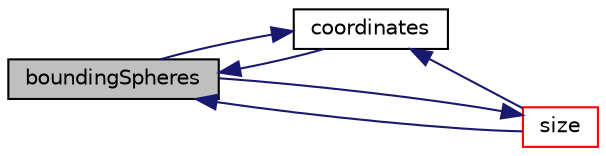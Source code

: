 digraph "boundingSpheres"
{
  bgcolor="transparent";
  edge [fontname="Helvetica",fontsize="10",labelfontname="Helvetica",labelfontsize="10"];
  node [fontname="Helvetica",fontsize="10",shape=record];
  rankdir="LR";
  Node1632 [label="boundingSpheres",height=0.2,width=0.4,color="black", fillcolor="grey75", style="filled", fontcolor="black"];
  Node1632 -> Node1633 [dir="back",color="midnightblue",fontsize="10",style="solid",fontname="Helvetica"];
  Node1633 [label="coordinates",height=0.2,width=0.4,color="black",URL="$a26393.html#ad938704f9b1700904bb272de893ceacb",tooltip="Get representative set of element coordinates. "];
  Node1633 -> Node1632 [dir="back",color="midnightblue",fontsize="10",style="solid",fontname="Helvetica"];
  Node1633 -> Node1634 [dir="back",color="midnightblue",fontsize="10",style="solid",fontname="Helvetica"];
  Node1634 [label="size",height=0.2,width=0.4,color="red",URL="$a26393.html#a03bc1200aac252c4d3e18657d700b71c",tooltip="Range of local indices that can be returned. "];
  Node1634 -> Node1632 [dir="back",color="midnightblue",fontsize="10",style="solid",fontname="Helvetica"];
  Node1632 -> Node1634 [dir="back",color="midnightblue",fontsize="10",style="solid",fontname="Helvetica"];
}
